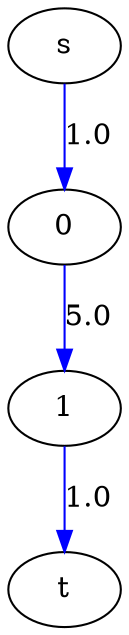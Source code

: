 ## Jagadeesh Vasudevamurthy ####
digraph g {
edge [color=blue]
	  s -> 0 [label = 1.0]
	  0 -> 1 [label = 5.0]
	  1 -> t [label = 1.0]
}